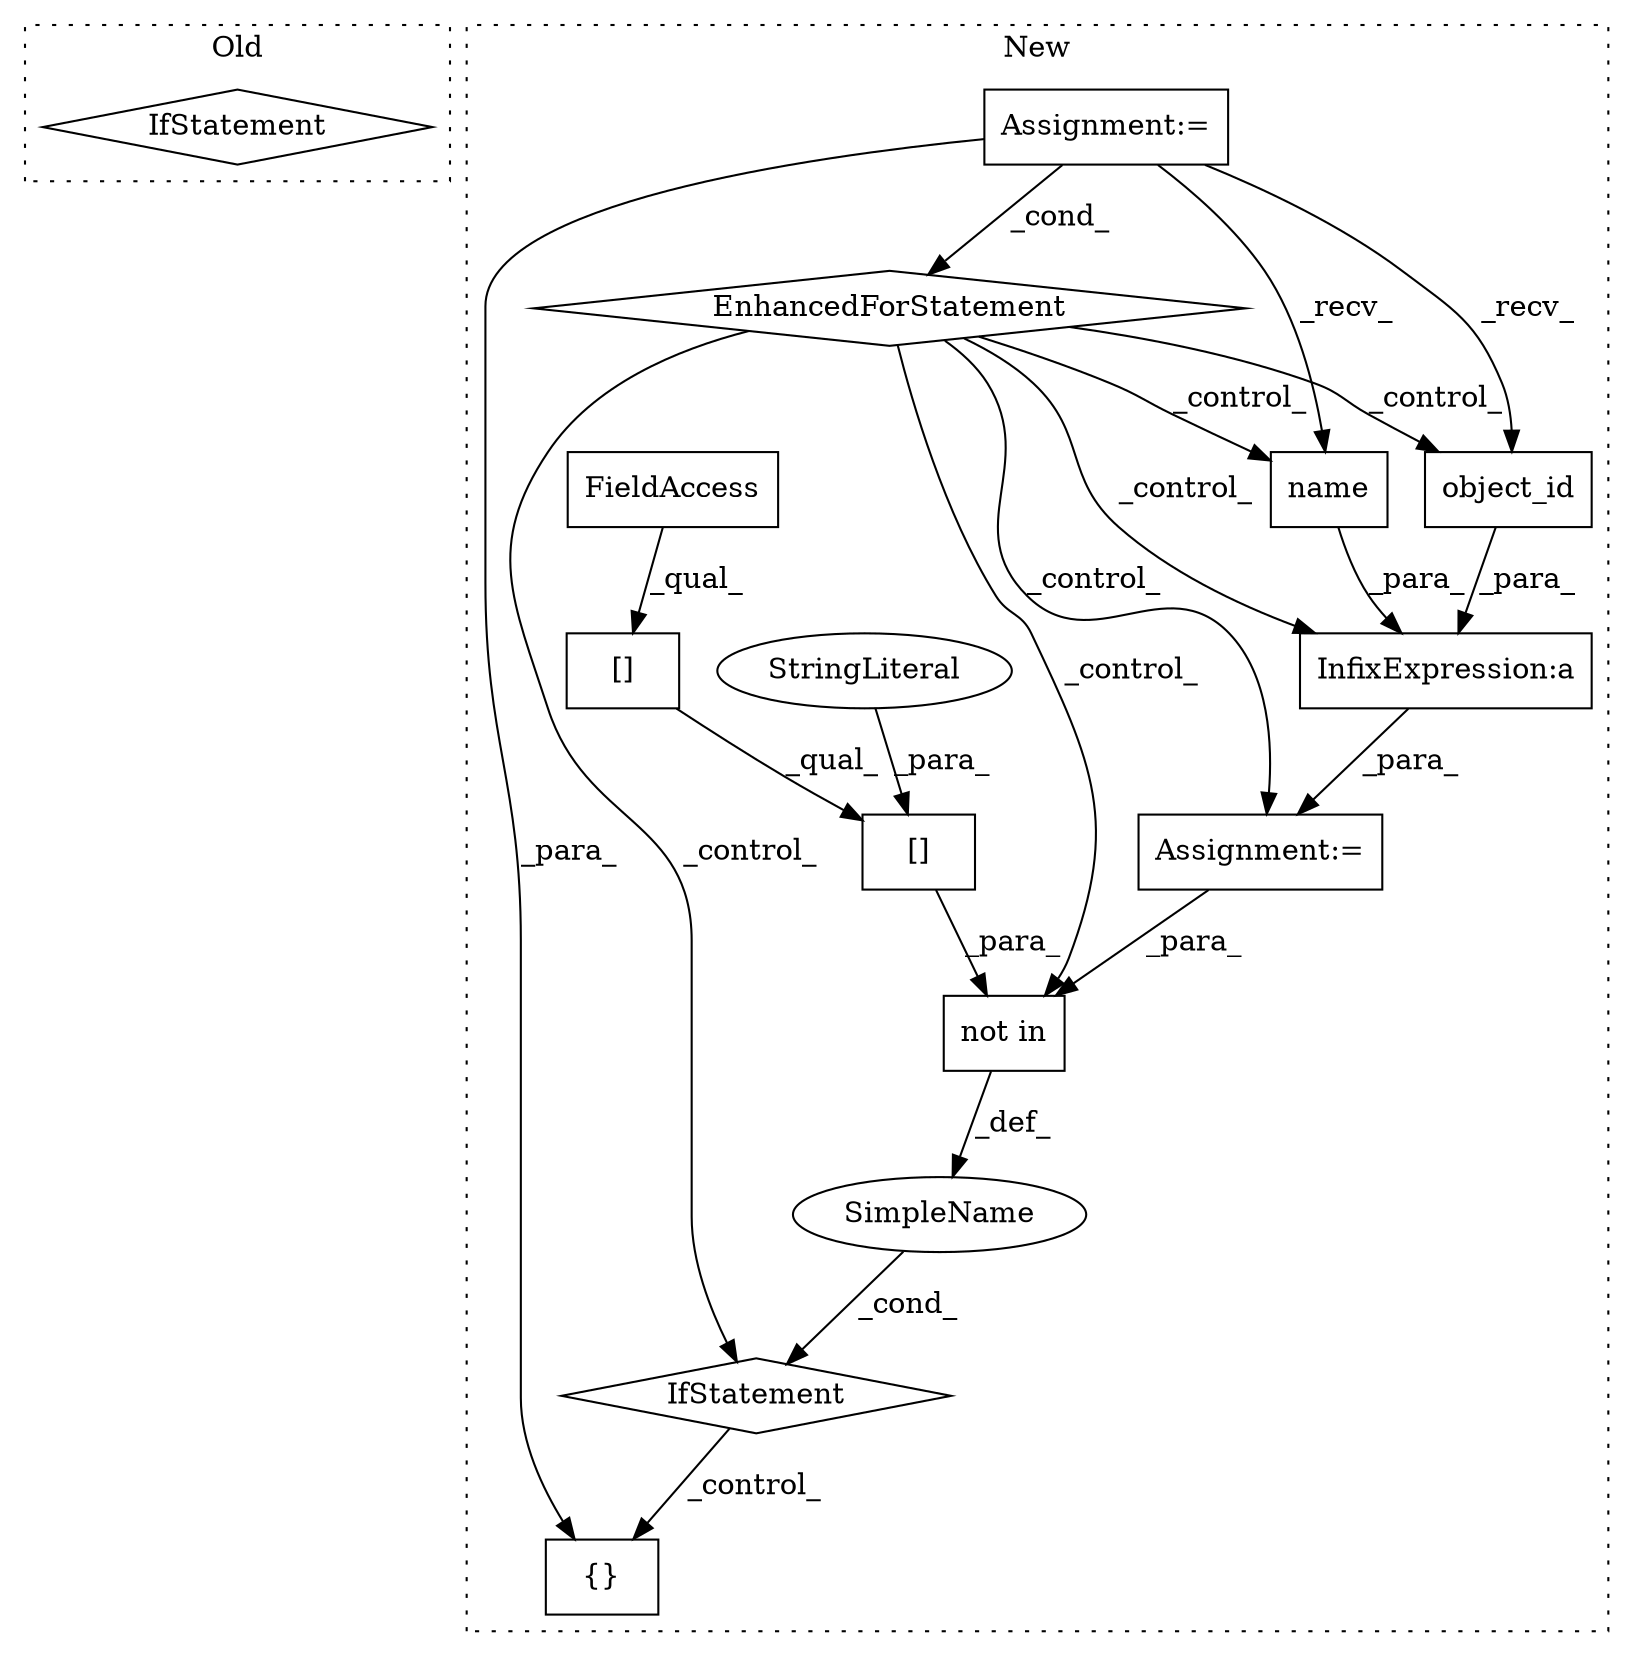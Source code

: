 digraph G {
subgraph cluster0 {
1 [label="IfStatement" a="25" s="1368" l="49" shape="diamond"];
label = "Old";
style="dotted";
}
subgraph cluster1 {
2 [label="object_id" a="32" s="1815" l="11" shape="box"];
3 [label="InfixExpression:a" a="27" s="1826" l="3" shape="box"];
4 [label="{}" a="4" s="1937,1968" l="1,1" shape="box"];
5 [label="EnhancedForStatement" a="70" s="1696,1792" l="53,2" shape="diamond"];
6 [label="not in" a="108" s="1862" l="42" shape="box"];
7 [label="[]" a="2" s="1873,1903" l="18,1" shape="box"];
8 [label="StringLiteral" a="45" s="1891" l="12" shape="ellipse"];
9 [label="[]" a="2" s="1873,1889" l="10,1" shape="box"];
10 [label="FieldAccess" a="22" s="1873" l="9" shape="box"];
11 [label="IfStatement" a="25" s="1852,1904" l="10,2" shape="diamond"];
12 [label="SimpleName" a="42" s="" l="" shape="ellipse"];
13 [label="name" a="32" s="1837" l="6" shape="box"];
14 [label="Assignment:=" a="7" s="1696,1792" l="53,2" shape="box"];
15 [label="Assignment:=" a="7" s="1805" l="1" shape="box"];
label = "New";
style="dotted";
}
2 -> 3 [label="_para_"];
3 -> 15 [label="_para_"];
5 -> 15 [label="_control_"];
5 -> 3 [label="_control_"];
5 -> 11 [label="_control_"];
5 -> 6 [label="_control_"];
5 -> 2 [label="_control_"];
5 -> 13 [label="_control_"];
6 -> 12 [label="_def_"];
7 -> 6 [label="_para_"];
8 -> 7 [label="_para_"];
9 -> 7 [label="_qual_"];
10 -> 9 [label="_qual_"];
11 -> 4 [label="_control_"];
12 -> 11 [label="_cond_"];
13 -> 3 [label="_para_"];
14 -> 4 [label="_para_"];
14 -> 5 [label="_cond_"];
14 -> 13 [label="_recv_"];
14 -> 2 [label="_recv_"];
15 -> 6 [label="_para_"];
}